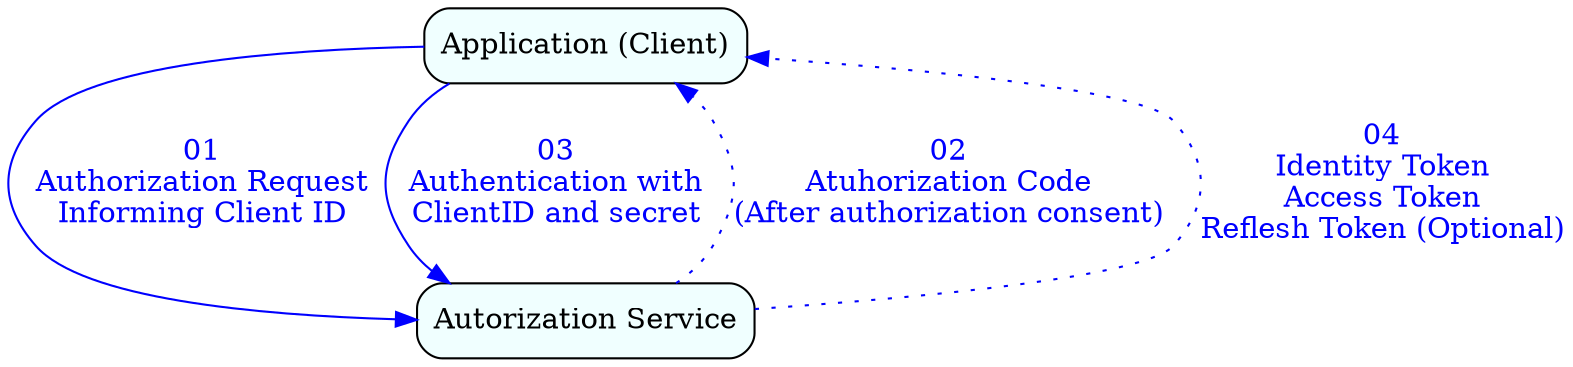 
digraph identity_server_authorization_code_flow { 

  subgraph components{
    aize="4,4";
    node [style="filled,rounded", fillcolor="azure", shape="box"];
    client [label="Application (Client)"];
    authorization_service [label="Autorization Service"];
  }

  subgraph sequence{
    edge [color="blue", fontcolor="blue"];
    client -> authorization_service [label="01\nAuthorization Request\nInforming Client ID"]
    authorization_service -> client [label="02\nAtuhorization Code\n(After authorization consent)", style="dotted"]
    client -> authorization_service [label="03\nAuthentication with\nClientID and secret\n"]
    authorization_service -> client [label="04\nIdentity Token\nAccess Token\nReflesh Token (Optional)", style="dotted"]
  }

}
